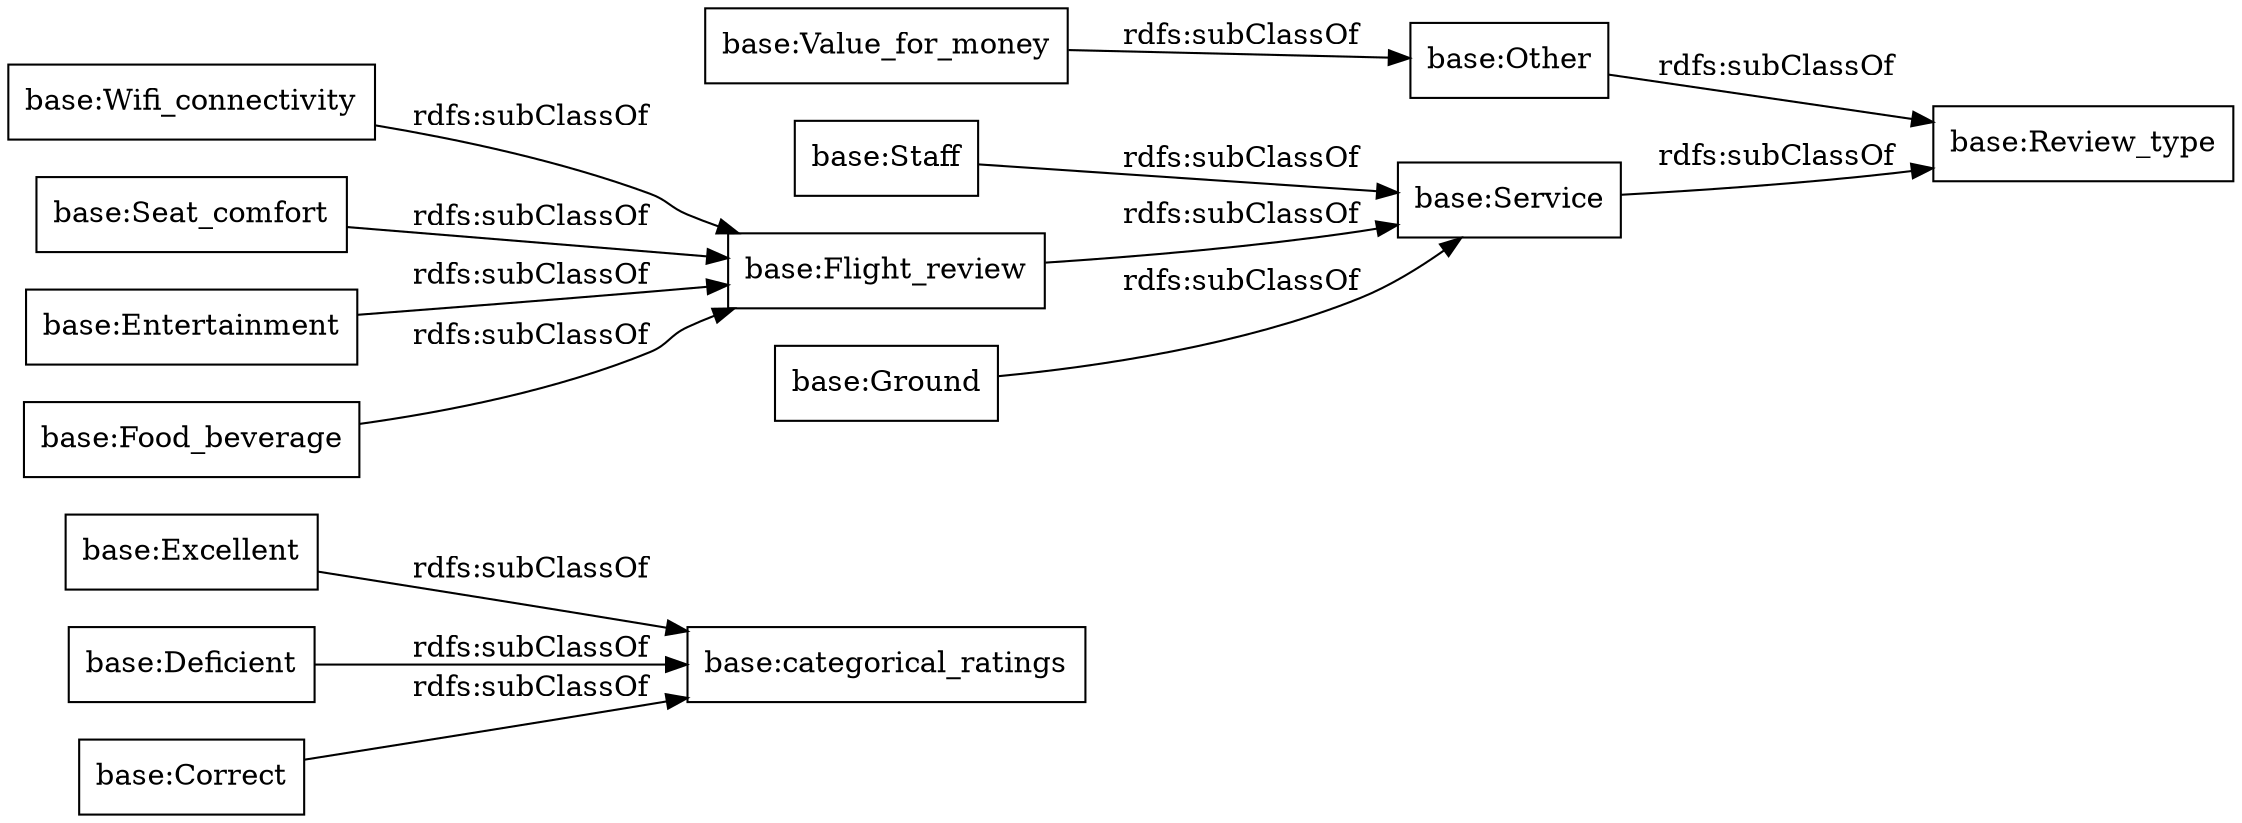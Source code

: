 digraph ar2dtool_diagram { 
rankdir=LR;
size="1000"
node [shape = rectangle, color="black"]; "base:Excellent" "base:Service" "base:Deficient" "base:Wifi_connectivity" "base:Seat_comfort" "base:categorical_ratings" "base:Correct" "base:Staff" "base:Flight_review" "base:Other" "base:Ground" "base:Entertainment" "base:Value_for_money" "base:Review_type" "base:Food_beverage" ; /*classes style*/
	"base:Entertainment" -> "base:Flight_review" [ label = "rdfs:subClassOf" ];
	"base:Service" -> "base:Review_type" [ label = "rdfs:subClassOf" ];
	"base:Excellent" -> "base:categorical_ratings" [ label = "rdfs:subClassOf" ];
	"base:Correct" -> "base:categorical_ratings" [ label = "rdfs:subClassOf" ];
	"base:Value_for_money" -> "base:Other" [ label = "rdfs:subClassOf" ];
	"base:Ground" -> "base:Service" [ label = "rdfs:subClassOf" ];
	"base:Wifi_connectivity" -> "base:Flight_review" [ label = "rdfs:subClassOf" ];
	"base:Staff" -> "base:Service" [ label = "rdfs:subClassOf" ];
	"base:Other" -> "base:Review_type" [ label = "rdfs:subClassOf" ];
	"base:Flight_review" -> "base:Service" [ label = "rdfs:subClassOf" ];
	"base:Food_beverage" -> "base:Flight_review" [ label = "rdfs:subClassOf" ];
	"base:Deficient" -> "base:categorical_ratings" [ label = "rdfs:subClassOf" ];
	"base:Seat_comfort" -> "base:Flight_review" [ label = "rdfs:subClassOf" ];

}
